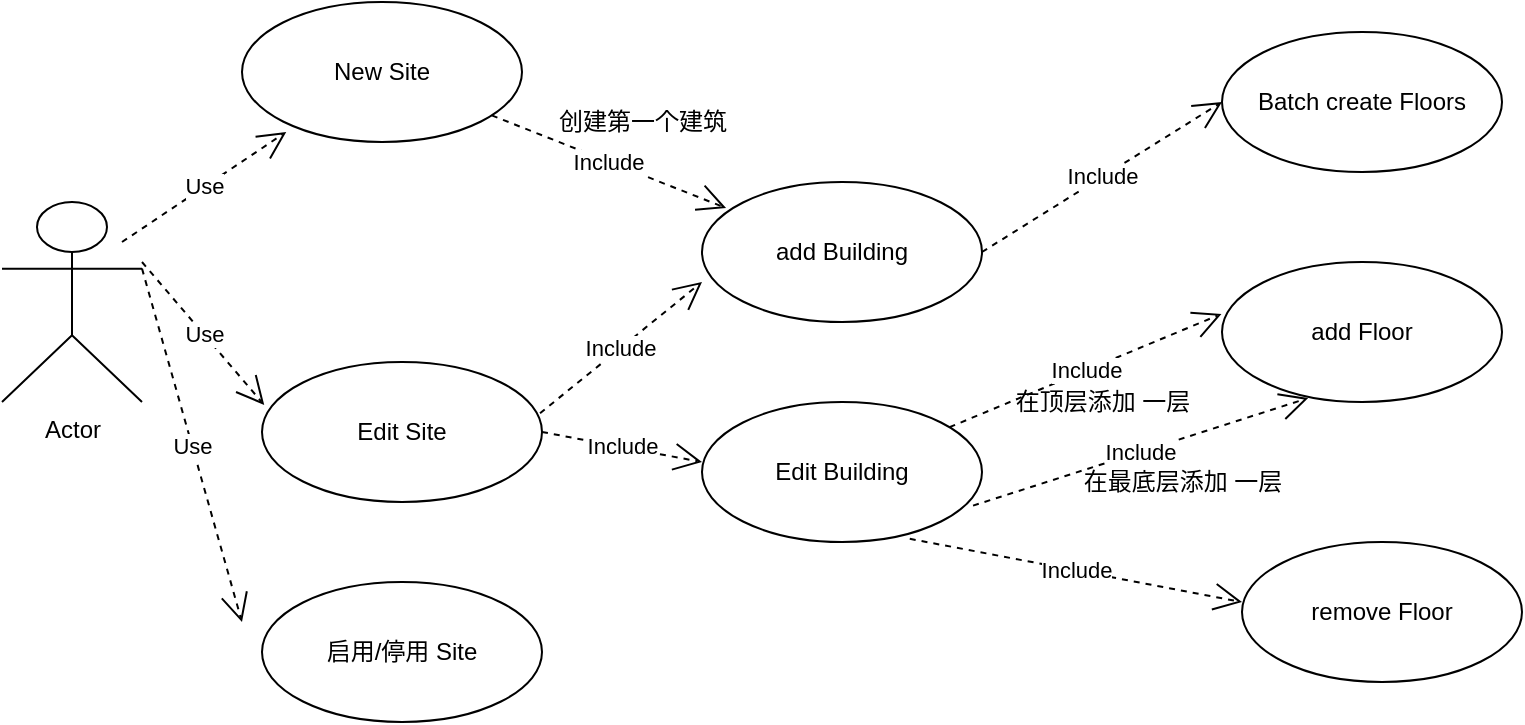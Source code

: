 <mxfile version="17.4.6" type="github">
  <diagram id="p5NBLqzSTFIIDADKYXvf" name="Page-1">
    <mxGraphModel dx="1421" dy="823" grid="1" gridSize="10" guides="1" tooltips="1" connect="1" arrows="1" fold="1" page="1" pageScale="1" pageWidth="827" pageHeight="1169" math="0" shadow="0">
      <root>
        <mxCell id="0" />
        <mxCell id="1" parent="0" />
        <mxCell id="-CZ4SJs_n75rVengpm8A-1" value="New Site" style="ellipse;whiteSpace=wrap;html=1;" vertex="1" parent="1">
          <mxGeometry x="150" y="350" width="140" height="70" as="geometry" />
        </mxCell>
        <mxCell id="-CZ4SJs_n75rVengpm8A-2" value="Actor" style="shape=umlActor;verticalLabelPosition=bottom;verticalAlign=top;html=1;" vertex="1" parent="1">
          <mxGeometry x="30" y="450" width="70" height="100" as="geometry" />
        </mxCell>
        <mxCell id="-CZ4SJs_n75rVengpm8A-3" value="add Building" style="ellipse;whiteSpace=wrap;html=1;" vertex="1" parent="1">
          <mxGeometry x="380" y="440" width="140" height="70" as="geometry" />
        </mxCell>
        <mxCell id="-CZ4SJs_n75rVengpm8A-4" value="Edit Site" style="ellipse;whiteSpace=wrap;html=1;" vertex="1" parent="1">
          <mxGeometry x="160" y="530" width="140" height="70" as="geometry" />
        </mxCell>
        <mxCell id="-CZ4SJs_n75rVengpm8A-6" value="Batch create Floors" style="ellipse;whiteSpace=wrap;html=1;" vertex="1" parent="1">
          <mxGeometry x="640" y="365" width="140" height="70" as="geometry" />
        </mxCell>
        <mxCell id="-CZ4SJs_n75rVengpm8A-8" value="Include" style="endArrow=open;endSize=12;dashed=1;html=1;rounded=0;entryX=0.086;entryY=0.186;entryDx=0;entryDy=0;entryPerimeter=0;" edge="1" parent="1" source="-CZ4SJs_n75rVengpm8A-1" target="-CZ4SJs_n75rVengpm8A-3">
          <mxGeometry width="160" relative="1" as="geometry">
            <mxPoint x="290" y="385" as="sourcePoint" />
            <mxPoint x="450" y="385" as="targetPoint" />
          </mxGeometry>
        </mxCell>
        <mxCell id="-CZ4SJs_n75rVengpm8A-9" value="创建第一个建筑" style="text;html=1;resizable=0;autosize=1;align=center;verticalAlign=middle;points=[];fillColor=none;strokeColor=none;rounded=0;" vertex="1" parent="1">
          <mxGeometry x="300" y="400" width="100" height="20" as="geometry" />
        </mxCell>
        <mxCell id="-CZ4SJs_n75rVengpm8A-10" value="Include" style="endArrow=open;endSize=12;dashed=1;html=1;rounded=0;entryX=0;entryY=0.5;entryDx=0;entryDy=0;exitX=1;exitY=0.5;exitDx=0;exitDy=0;" edge="1" parent="1" source="-CZ4SJs_n75rVengpm8A-3" target="-CZ4SJs_n75rVengpm8A-6">
          <mxGeometry width="160" relative="1" as="geometry">
            <mxPoint x="285.004" y="416.648" as="sourcePoint" />
            <mxPoint x="402.04" y="463.02" as="targetPoint" />
          </mxGeometry>
        </mxCell>
        <mxCell id="-CZ4SJs_n75rVengpm8A-11" value="Edit Building" style="ellipse;whiteSpace=wrap;html=1;" vertex="1" parent="1">
          <mxGeometry x="380" y="550" width="140" height="70" as="geometry" />
        </mxCell>
        <mxCell id="-CZ4SJs_n75rVengpm8A-12" value="Include" style="endArrow=open;endSize=12;dashed=1;html=1;rounded=0;entryX=0;entryY=0.714;entryDx=0;entryDy=0;entryPerimeter=0;exitX=0.993;exitY=0.366;exitDx=0;exitDy=0;exitPerimeter=0;" edge="1" parent="1" source="-CZ4SJs_n75rVengpm8A-4" target="-CZ4SJs_n75rVengpm8A-3">
          <mxGeometry width="160" relative="1" as="geometry">
            <mxPoint x="285.004" y="416.648" as="sourcePoint" />
            <mxPoint x="402.04" y="463.02" as="targetPoint" />
          </mxGeometry>
        </mxCell>
        <mxCell id="-CZ4SJs_n75rVengpm8A-13" value="Include" style="endArrow=open;endSize=12;dashed=1;html=1;rounded=0;entryX=0;entryY=0.429;entryDx=0;entryDy=0;entryPerimeter=0;exitX=1;exitY=0.5;exitDx=0;exitDy=0;" edge="1" parent="1" source="-CZ4SJs_n75rVengpm8A-4" target="-CZ4SJs_n75rVengpm8A-11">
          <mxGeometry width="160" relative="1" as="geometry">
            <mxPoint x="309.02" y="565.62" as="sourcePoint" />
            <mxPoint x="390" y="499.98" as="targetPoint" />
          </mxGeometry>
        </mxCell>
        <mxCell id="-CZ4SJs_n75rVengpm8A-14" value="add Floor" style="ellipse;whiteSpace=wrap;html=1;" vertex="1" parent="1">
          <mxGeometry x="640" y="480" width="140" height="70" as="geometry" />
        </mxCell>
        <mxCell id="-CZ4SJs_n75rVengpm8A-15" value="Include" style="endArrow=open;endSize=12;dashed=1;html=1;rounded=0;entryX=-0.002;entryY=0.371;entryDx=0;entryDy=0;entryPerimeter=0;" edge="1" parent="1" source="-CZ4SJs_n75rVengpm8A-11" target="-CZ4SJs_n75rVengpm8A-14">
          <mxGeometry width="160" relative="1" as="geometry">
            <mxPoint x="530.0" y="485" as="sourcePoint" />
            <mxPoint x="630" y="500" as="targetPoint" />
          </mxGeometry>
        </mxCell>
        <mxCell id="-CZ4SJs_n75rVengpm8A-17" value="在顶层添加 一层" style="text;html=1;resizable=0;autosize=1;align=center;verticalAlign=middle;points=[];fillColor=none;strokeColor=none;rounded=0;" vertex="1" parent="1">
          <mxGeometry x="530" y="540" width="100" height="20" as="geometry" />
        </mxCell>
        <mxCell id="-CZ4SJs_n75rVengpm8A-18" value="Include" style="endArrow=open;endSize=12;dashed=1;html=1;rounded=0;exitX=0.968;exitY=0.74;exitDx=0;exitDy=0;exitPerimeter=0;entryX=0.308;entryY=0.972;entryDx=0;entryDy=0;entryPerimeter=0;" edge="1" parent="1" source="-CZ4SJs_n75rVengpm8A-11" target="-CZ4SJs_n75rVengpm8A-14">
          <mxGeometry width="160" relative="1" as="geometry">
            <mxPoint x="510.94" y="570.994" as="sourcePoint" />
            <mxPoint x="640" y="510" as="targetPoint" />
          </mxGeometry>
        </mxCell>
        <mxCell id="-CZ4SJs_n75rVengpm8A-19" value="在最底层添加 一层" style="text;html=1;resizable=0;autosize=1;align=center;verticalAlign=middle;points=[];fillColor=none;strokeColor=none;rounded=0;" vertex="1" parent="1">
          <mxGeometry x="565" y="580" width="110" height="20" as="geometry" />
        </mxCell>
        <mxCell id="-CZ4SJs_n75rVengpm8A-20" value="remove Floor" style="ellipse;whiteSpace=wrap;html=1;" vertex="1" parent="1">
          <mxGeometry x="650" y="620" width="140" height="70" as="geometry" />
        </mxCell>
        <mxCell id="-CZ4SJs_n75rVengpm8A-21" value="Include" style="endArrow=open;endSize=12;dashed=1;html=1;rounded=0;entryX=0;entryY=0.429;entryDx=0;entryDy=0;entryPerimeter=0;exitX=0.742;exitY=0.977;exitDx=0;exitDy=0;exitPerimeter=0;" edge="1" parent="1" source="-CZ4SJs_n75rVengpm8A-11" target="-CZ4SJs_n75rVengpm8A-20">
          <mxGeometry width="160" relative="1" as="geometry">
            <mxPoint x="513.888" y="572.661" as="sourcePoint" />
            <mxPoint x="649.72" y="515.97" as="targetPoint" />
          </mxGeometry>
        </mxCell>
        <mxCell id="-CZ4SJs_n75rVengpm8A-22" value="Use" style="endArrow=open;endSize=12;dashed=1;html=1;rounded=0;entryX=0.158;entryY=0.928;entryDx=0;entryDy=0;entryPerimeter=0;" edge="1" parent="1" target="-CZ4SJs_n75rVengpm8A-1">
          <mxGeometry width="160" relative="1" as="geometry">
            <mxPoint x="90" y="470" as="sourcePoint" />
            <mxPoint x="250" y="470" as="targetPoint" />
          </mxGeometry>
        </mxCell>
        <mxCell id="-CZ4SJs_n75rVengpm8A-23" value="Use" style="endArrow=open;endSize=12;dashed=1;html=1;rounded=0;entryX=0.008;entryY=0.307;entryDx=0;entryDy=0;entryPerimeter=0;" edge="1" parent="1" target="-CZ4SJs_n75rVengpm8A-4">
          <mxGeometry width="160" relative="1" as="geometry">
            <mxPoint x="100" y="480" as="sourcePoint" />
            <mxPoint x="182.12" y="424.96" as="targetPoint" />
          </mxGeometry>
        </mxCell>
        <mxCell id="-CZ4SJs_n75rVengpm8A-24" value="启用/停用 Site" style="ellipse;whiteSpace=wrap;html=1;" vertex="1" parent="1">
          <mxGeometry x="160" y="640" width="140" height="70" as="geometry" />
        </mxCell>
        <mxCell id="-CZ4SJs_n75rVengpm8A-25" value="Use" style="endArrow=open;endSize=12;dashed=1;html=1;rounded=0;exitX=1;exitY=0.333;exitDx=0;exitDy=0;exitPerimeter=0;" edge="1" parent="1" source="-CZ4SJs_n75rVengpm8A-2">
          <mxGeometry width="160" relative="1" as="geometry">
            <mxPoint x="110" y="490" as="sourcePoint" />
            <mxPoint x="150" y="660" as="targetPoint" />
          </mxGeometry>
        </mxCell>
      </root>
    </mxGraphModel>
  </diagram>
</mxfile>
